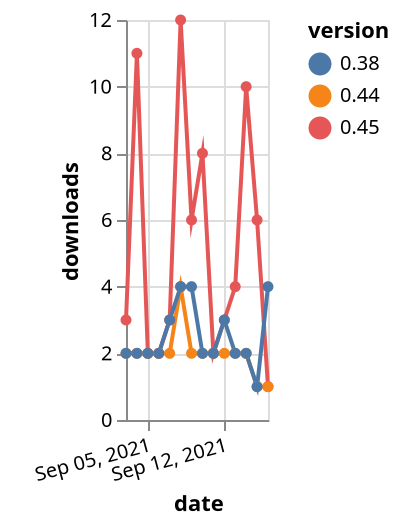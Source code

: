 {"$schema": "https://vega.github.io/schema/vega-lite/v5.json", "description": "A simple bar chart with embedded data.", "data": {"values": [{"date": "2021-09-03", "total": 18911, "delta": 3, "version": "0.45"}, {"date": "2021-09-04", "total": 18922, "delta": 11, "version": "0.45"}, {"date": "2021-09-05", "total": 18924, "delta": 2, "version": "0.45"}, {"date": "2021-09-06", "total": 18926, "delta": 2, "version": "0.45"}, {"date": "2021-09-07", "total": 18929, "delta": 3, "version": "0.45"}, {"date": "2021-09-08", "total": 18941, "delta": 12, "version": "0.45"}, {"date": "2021-09-09", "total": 18947, "delta": 6, "version": "0.45"}, {"date": "2021-09-10", "total": 18955, "delta": 8, "version": "0.45"}, {"date": "2021-09-11", "total": 18957, "delta": 2, "version": "0.45"}, {"date": "2021-09-12", "total": 18960, "delta": 3, "version": "0.45"}, {"date": "2021-09-13", "total": 18964, "delta": 4, "version": "0.45"}, {"date": "2021-09-14", "total": 18974, "delta": 10, "version": "0.45"}, {"date": "2021-09-15", "total": 18980, "delta": 6, "version": "0.45"}, {"date": "2021-09-16", "total": 18981, "delta": 1, "version": "0.45"}, {"date": "2021-09-03", "total": 4090, "delta": 2, "version": "0.44"}, {"date": "2021-09-04", "total": 4092, "delta": 2, "version": "0.44"}, {"date": "2021-09-05", "total": 4094, "delta": 2, "version": "0.44"}, {"date": "2021-09-06", "total": 4096, "delta": 2, "version": "0.44"}, {"date": "2021-09-07", "total": 4098, "delta": 2, "version": "0.44"}, {"date": "2021-09-08", "total": 4102, "delta": 4, "version": "0.44"}, {"date": "2021-09-09", "total": 4104, "delta": 2, "version": "0.44"}, {"date": "2021-09-10", "total": 4106, "delta": 2, "version": "0.44"}, {"date": "2021-09-11", "total": 4108, "delta": 2, "version": "0.44"}, {"date": "2021-09-12", "total": 4110, "delta": 2, "version": "0.44"}, {"date": "2021-09-13", "total": 4112, "delta": 2, "version": "0.44"}, {"date": "2021-09-14", "total": 4114, "delta": 2, "version": "0.44"}, {"date": "2021-09-15", "total": 4115, "delta": 1, "version": "0.44"}, {"date": "2021-09-16", "total": 4116, "delta": 1, "version": "0.44"}, {"date": "2021-09-03", "total": 8805, "delta": 2, "version": "0.38"}, {"date": "2021-09-04", "total": 8807, "delta": 2, "version": "0.38"}, {"date": "2021-09-05", "total": 8809, "delta": 2, "version": "0.38"}, {"date": "2021-09-06", "total": 8811, "delta": 2, "version": "0.38"}, {"date": "2021-09-07", "total": 8814, "delta": 3, "version": "0.38"}, {"date": "2021-09-08", "total": 8818, "delta": 4, "version": "0.38"}, {"date": "2021-09-09", "total": 8822, "delta": 4, "version": "0.38"}, {"date": "2021-09-10", "total": 8824, "delta": 2, "version": "0.38"}, {"date": "2021-09-11", "total": 8826, "delta": 2, "version": "0.38"}, {"date": "2021-09-12", "total": 8829, "delta": 3, "version": "0.38"}, {"date": "2021-09-13", "total": 8831, "delta": 2, "version": "0.38"}, {"date": "2021-09-14", "total": 8833, "delta": 2, "version": "0.38"}, {"date": "2021-09-15", "total": 8834, "delta": 1, "version": "0.38"}, {"date": "2021-09-16", "total": 8838, "delta": 4, "version": "0.38"}]}, "width": "container", "mark": {"type": "line", "point": {"filled": true}}, "encoding": {"x": {"field": "date", "type": "temporal", "timeUnit": "yearmonthdate", "title": "date", "axis": {"labelAngle": -15}}, "y": {"field": "delta", "type": "quantitative", "title": "downloads"}, "color": {"field": "version", "type": "nominal"}, "tooltip": {"field": "delta"}}}